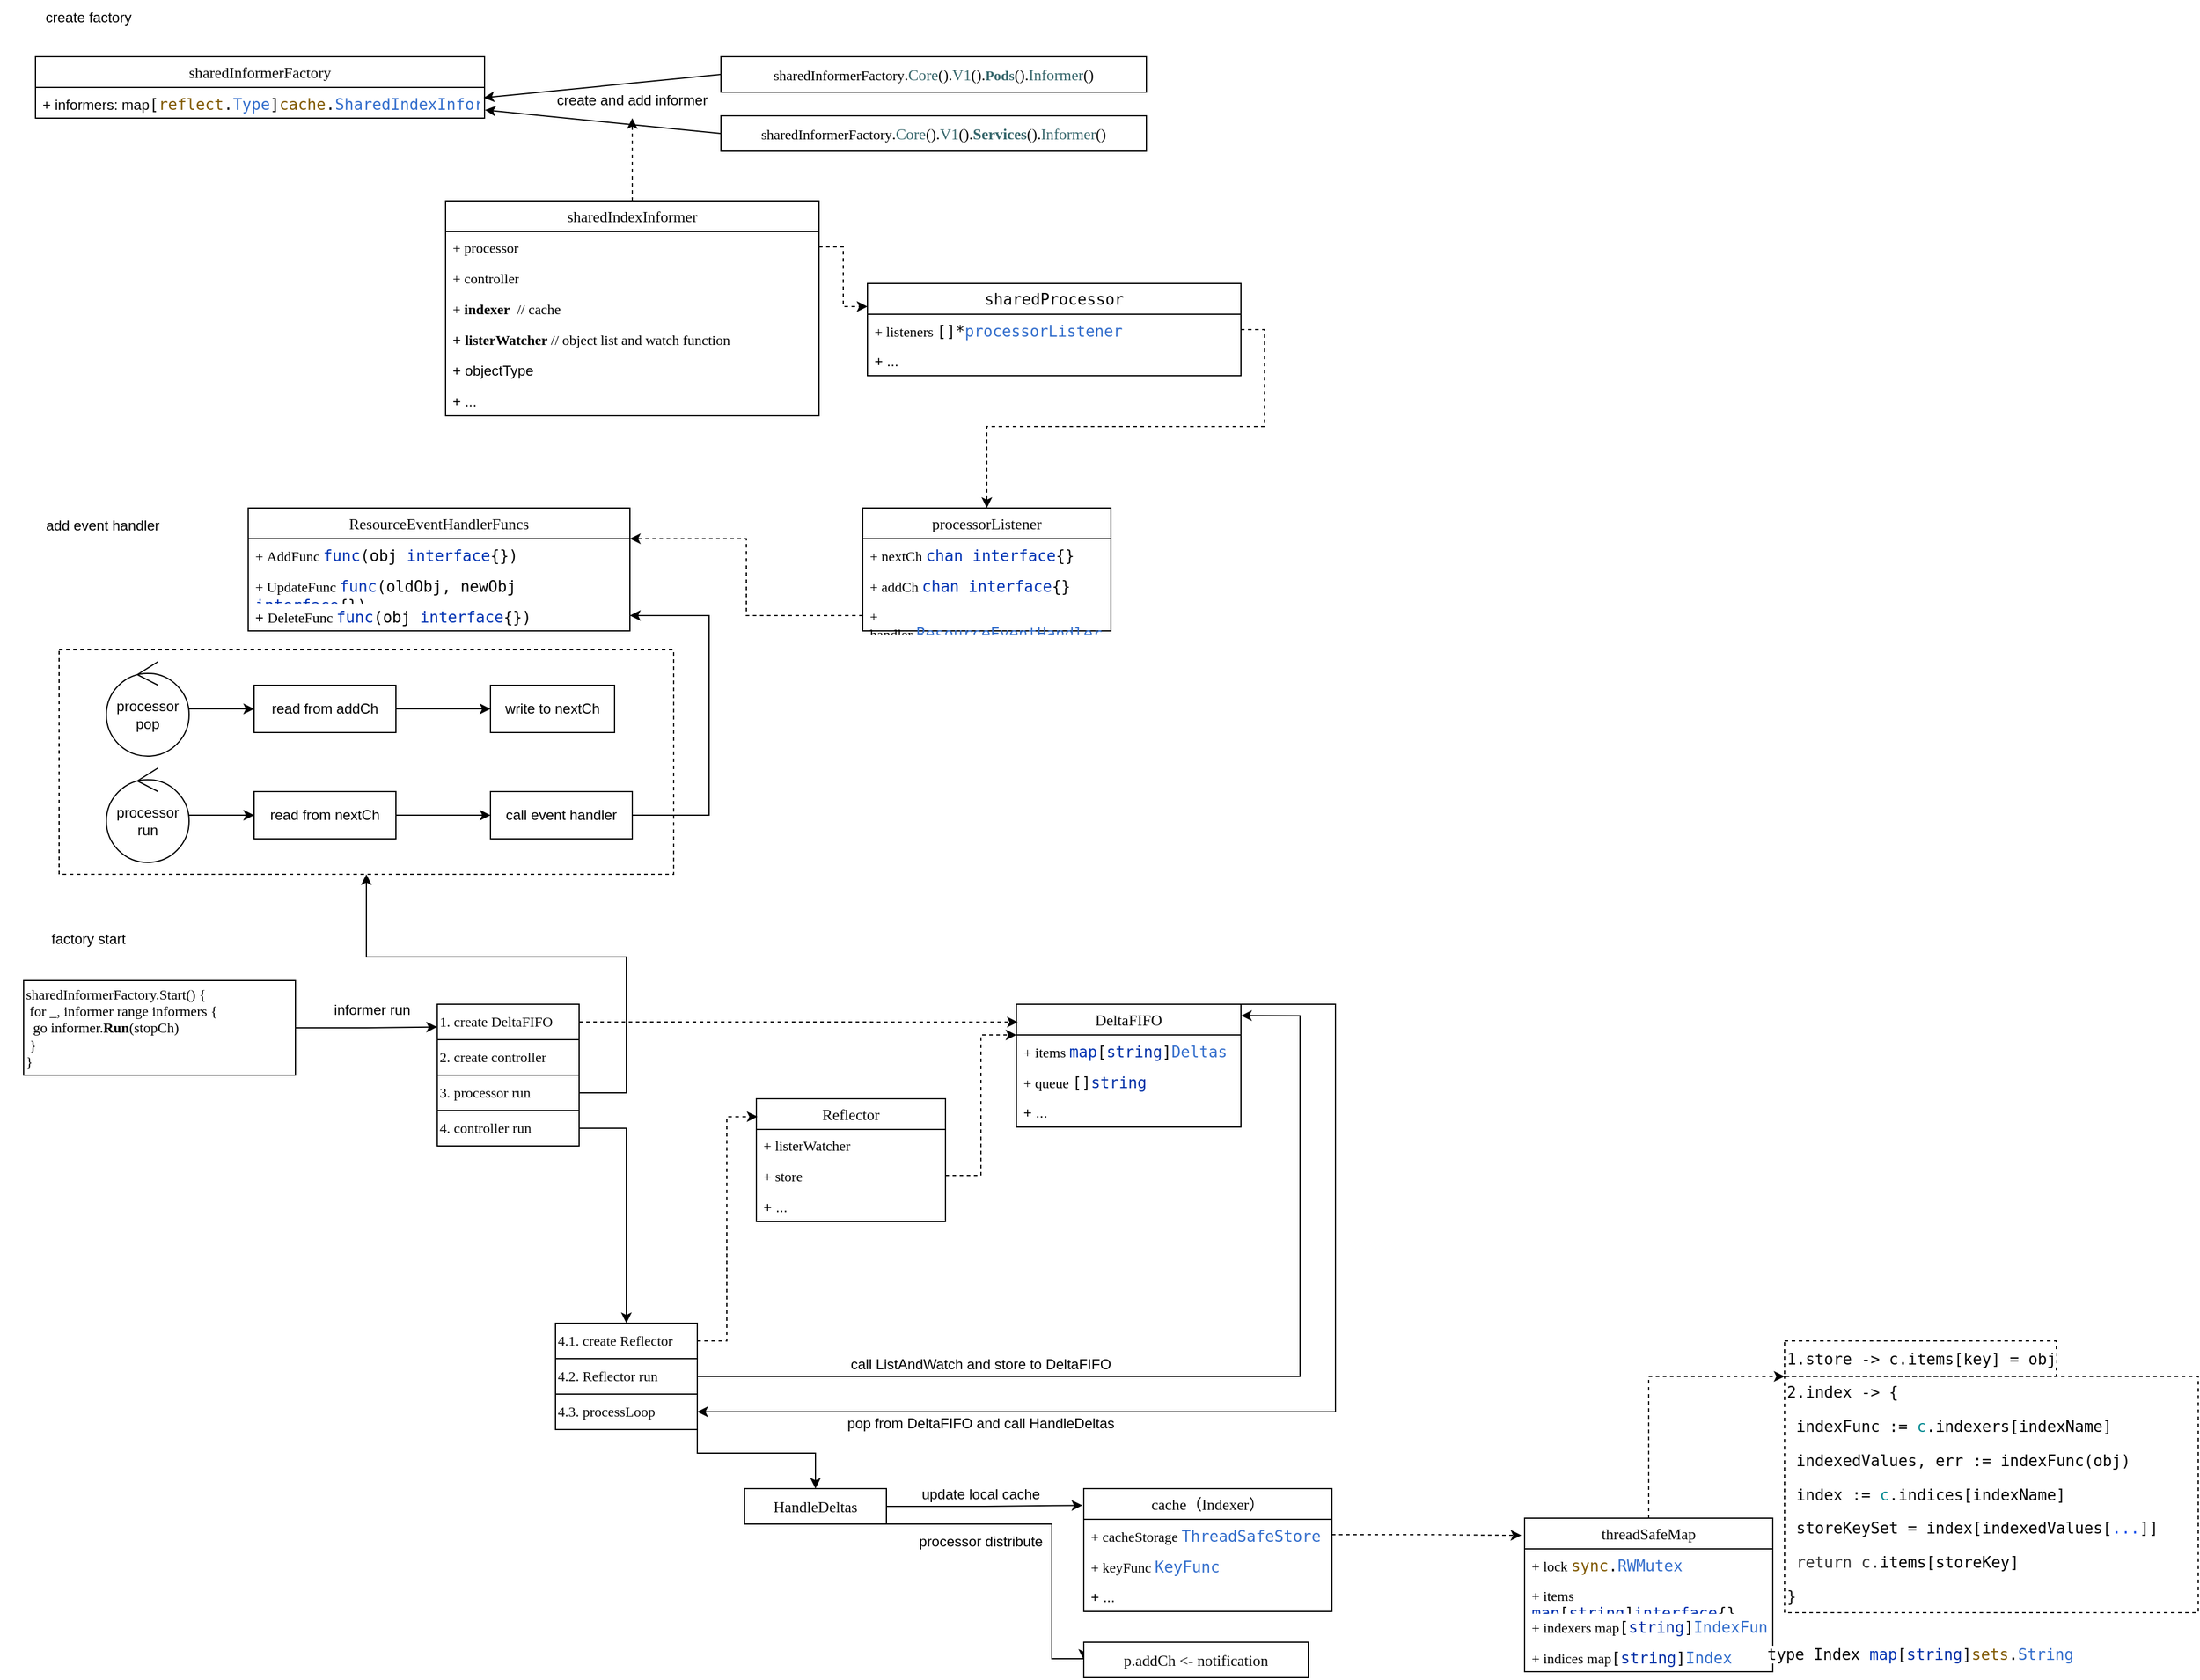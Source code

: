 <mxfile version="21.2.1" type="github">
  <diagram name="第 1 页" id="pXnhynuYuL10zYPjrUvr">
    <mxGraphModel dx="2022" dy="1832" grid="1" gridSize="10" guides="1" tooltips="1" connect="1" arrows="1" fold="1" page="1" pageScale="1" pageWidth="827" pageHeight="1169" math="0" shadow="0">
      <root>
        <mxCell id="0" />
        <mxCell id="1" parent="0" />
        <mxCell id="93oAez3YaGE9cAtWUcLD-48" value="" style="rounded=0;whiteSpace=wrap;html=1;dashed=1;" vertex="1" parent="1">
          <mxGeometry x="-40" y="380" width="520" height="190" as="geometry" />
        </mxCell>
        <mxCell id="JzDECzEAMPXhw-EZGh1U-6" value="&lt;div style=&quot;background-color: rgb(255, 255, 255); color: rgb(8, 8, 8); font-size: 9.8pt;&quot;&gt;sharedInformerFactory&lt;/div&gt;" style="swimlane;fontStyle=0;childLayout=stackLayout;horizontal=1;startSize=26;fillColor=none;horizontalStack=0;resizeParent=1;resizeParentMax=0;resizeLast=0;collapsible=1;marginBottom=0;whiteSpace=wrap;html=1;fontFamily=Comic Sans MS;" parent="1" vertex="1">
          <mxGeometry x="-60" y="-122" width="380" height="52" as="geometry" />
        </mxCell>
        <mxCell id="JzDECzEAMPXhw-EZGh1U-7" value="+&amp;nbsp;informers&lt;span style=&quot;background-color: initial;&quot;&gt;:&amp;nbsp;&lt;/span&gt;map&lt;span style=&quot;background-color: rgb(255, 255, 255); color: rgb(8, 8, 8); font-family: &amp;quot;JetBrains Mono&amp;quot;, monospace; font-size: 9.8pt;&quot;&gt;[&lt;/span&gt;&lt;span style=&quot;font-family: &amp;quot;JetBrains Mono&amp;quot;, monospace; font-size: 9.8pt; color: rgb(128, 89, 0);&quot;&gt;reflect&lt;/span&gt;&lt;span style=&quot;background-color: rgb(255, 255, 255); color: rgb(8, 8, 8); font-family: &amp;quot;JetBrains Mono&amp;quot;, monospace; font-size: 9.8pt;&quot;&gt;.&lt;/span&gt;&lt;span style=&quot;font-family: &amp;quot;JetBrains Mono&amp;quot;, monospace; font-size: 9.8pt; color: rgb(51, 110, 204);&quot;&gt;Type&lt;/span&gt;&lt;span style=&quot;background-color: rgb(255, 255, 255); color: rgb(8, 8, 8); font-family: &amp;quot;JetBrains Mono&amp;quot;, monospace; font-size: 9.8pt;&quot;&gt;]&lt;/span&gt;&lt;span style=&quot;font-family: &amp;quot;JetBrains Mono&amp;quot;, monospace; font-size: 9.8pt; color: rgb(128, 89, 0);&quot;&gt;cache&lt;/span&gt;&lt;span style=&quot;background-color: rgb(255, 255, 255); color: rgb(8, 8, 8); font-family: &amp;quot;JetBrains Mono&amp;quot;, monospace; font-size: 9.8pt;&quot;&gt;.&lt;/span&gt;&lt;span style=&quot;font-family: &amp;quot;JetBrains Mono&amp;quot;, monospace; font-size: 9.8pt; color: rgb(51, 110, 204);&quot;&gt;SharedIndexInformer&lt;/span&gt;" style="text;strokeColor=none;fillColor=none;align=left;verticalAlign=top;spacingLeft=4;spacingRight=4;overflow=hidden;rotatable=0;points=[[0,0.5],[1,0.5]];portConstraint=eastwest;whiteSpace=wrap;html=1;" parent="JzDECzEAMPXhw-EZGh1U-6" vertex="1">
          <mxGeometry y="26" width="380" height="26" as="geometry" />
        </mxCell>
        <mxCell id="JzDECzEAMPXhw-EZGh1U-10" value="sharedInformerFactory&lt;span style=&quot;background-color: rgb(255, 255, 255); color: rgb(8, 8, 8); font-size: 9.8pt;&quot;&gt;.&lt;/span&gt;&lt;span style=&quot;font-size: 9.8pt; color: rgb(54, 102, 107);&quot;&gt;Core&lt;/span&gt;&lt;span style=&quot;background-color: rgb(255, 255, 255); color: rgb(8, 8, 8); font-size: 9.8pt;&quot;&gt;().&lt;/span&gt;&lt;span style=&quot;font-size: 9.8pt; color: rgb(54, 102, 107);&quot;&gt;V1&lt;/span&gt;&lt;span style=&quot;background-color: rgb(255, 255, 255); color: rgb(8, 8, 8); font-size: 9.8pt;&quot;&gt;().&lt;/span&gt;&lt;span style=&quot;font-size: 9.8pt; color: rgb(54, 102, 107);&quot;&gt;&lt;b&gt;Services&lt;/b&gt;&lt;/span&gt;&lt;span style=&quot;background-color: rgb(255, 255, 255); color: rgb(8, 8, 8); font-size: 9.8pt;&quot;&gt;().&lt;/span&gt;&lt;span style=&quot;font-size: 9.8pt; color: rgb(54, 102, 107);&quot;&gt;Informer&lt;/span&gt;&lt;span style=&quot;background-color: rgb(255, 255, 255); color: rgb(8, 8, 8); font-size: 9.8pt;&quot;&gt;()&lt;/span&gt;" style="html=1;whiteSpace=wrap;fontFamily=Comic Sans MS;" parent="1" vertex="1">
          <mxGeometry x="520" y="-72" width="360" height="30" as="geometry" />
        </mxCell>
        <mxCell id="JzDECzEAMPXhw-EZGh1U-11" value="sharedInformerFactory&lt;span style=&quot;background-color: rgb(255, 255, 255); color: rgb(8, 8, 8); font-size: 9.8pt;&quot;&gt;.&lt;/span&gt;&lt;span style=&quot;font-size: 9.8pt; color: rgb(54, 102, 107);&quot;&gt;Core&lt;/span&gt;&lt;span style=&quot;background-color: rgb(255, 255, 255); color: rgb(8, 8, 8); font-size: 9.8pt;&quot;&gt;().&lt;/span&gt;&lt;span style=&quot;font-size: 9.8pt; color: rgb(54, 102, 107);&quot;&gt;V1&lt;/span&gt;&lt;span style=&quot;background-color: rgb(255, 255, 255); color: rgb(8, 8, 8); font-size: 9.8pt;&quot;&gt;().&lt;/span&gt;&lt;b&gt;&lt;font color=&quot;#36666b&quot;&gt;Pods&lt;/font&gt;&lt;/b&gt;&lt;span style=&quot;background-color: rgb(255, 255, 255); color: rgb(8, 8, 8); font-size: 9.8pt;&quot;&gt;().&lt;/span&gt;&lt;span style=&quot;background-color: initial; font-size: 9.8pt; color: rgb(54, 102, 107);&quot;&gt;Informer&lt;/span&gt;&lt;span style=&quot;background-color: rgb(255, 255, 255); color: rgb(8, 8, 8); font-size: 9.8pt;&quot;&gt;()&lt;/span&gt;" style="html=1;whiteSpace=wrap;fontFamily=Comic Sans MS;" parent="1" vertex="1">
          <mxGeometry x="520" y="-122" width="360" height="30" as="geometry" />
        </mxCell>
        <mxCell id="JzDECzEAMPXhw-EZGh1U-13" value="" style="endArrow=classic;html=1;rounded=0;exitX=0;exitY=0.5;exitDx=0;exitDy=0;entryX=0.998;entryY=0.338;entryDx=0;entryDy=0;entryPerimeter=0;" parent="1" source="JzDECzEAMPXhw-EZGh1U-11" target="JzDECzEAMPXhw-EZGh1U-7" edge="1">
          <mxGeometry width="50" height="50" relative="1" as="geometry">
            <mxPoint x="410" y="-2" as="sourcePoint" />
            <mxPoint x="360" y="-92" as="targetPoint" />
          </mxGeometry>
        </mxCell>
        <mxCell id="JzDECzEAMPXhw-EZGh1U-14" value="" style="endArrow=classic;html=1;rounded=0;exitX=0;exitY=0.5;exitDx=0;exitDy=0;entryX=1.001;entryY=0.736;entryDx=0;entryDy=0;entryPerimeter=0;" parent="1" source="JzDECzEAMPXhw-EZGh1U-10" target="JzDECzEAMPXhw-EZGh1U-7" edge="1">
          <mxGeometry width="50" height="50" relative="1" as="geometry">
            <mxPoint x="477" y="-97" as="sourcePoint" />
            <mxPoint x="329" y="-67" as="targetPoint" />
          </mxGeometry>
        </mxCell>
        <mxCell id="JzDECzEAMPXhw-EZGh1U-15" value="create and add informer" style="text;html=1;strokeColor=none;fillColor=none;align=center;verticalAlign=middle;whiteSpace=wrap;rounded=0;" parent="1" vertex="1">
          <mxGeometry x="370" y="-100" width="150" height="30" as="geometry" />
        </mxCell>
        <mxCell id="JzDECzEAMPXhw-EZGh1U-84" value="" style="edgeStyle=orthogonalEdgeStyle;rounded=0;orthogonalLoop=1;jettySize=auto;html=1;entryX=-0.002;entryY=0.643;entryDx=0;entryDy=0;entryPerimeter=0;" parent="1" source="JzDECzEAMPXhw-EZGh1U-16" target="JzDECzEAMPXhw-EZGh1U-35" edge="1">
          <mxGeometry relative="1" as="geometry" />
        </mxCell>
        <mxCell id="JzDECzEAMPXhw-EZGh1U-16" value="sharedInformerFactory.Start() {&lt;br&gt;&lt;span style=&quot;white-space: pre;&quot;&gt;	&lt;/span&gt;for _, informer range informers {&lt;br&gt;&lt;span style=&quot;white-space: pre;&quot;&gt;&lt;span style=&quot;white-space: pre;&quot;&gt;	&lt;/span&gt;&lt;span style=&quot;white-space: pre;&quot;&gt;	&lt;/span&gt;g&lt;/span&gt;o informer.&lt;b&gt;Run&lt;/b&gt;(stopCh)&lt;br&gt;&lt;span style=&quot;white-space: pre;&quot;&gt;	&lt;/span&gt;}&lt;br&gt;}" style="html=1;whiteSpace=wrap;fontFamily=Comic Sans MS;align=left;" parent="1" vertex="1">
          <mxGeometry x="-70" y="660" width="230" height="80" as="geometry" />
        </mxCell>
        <mxCell id="JzDECzEAMPXhw-EZGh1U-23" value="" style="edgeStyle=orthogonalEdgeStyle;rounded=0;orthogonalLoop=1;jettySize=auto;html=1;dashed=1;" parent="1" source="JzDECzEAMPXhw-EZGh1U-17" target="JzDECzEAMPXhw-EZGh1U-15" edge="1">
          <mxGeometry relative="1" as="geometry" />
        </mxCell>
        <mxCell id="JzDECzEAMPXhw-EZGh1U-17" value="&lt;div style=&quot;background-color: rgb(255, 255, 255); color: rgb(8, 8, 8); font-size: 9.8pt;&quot;&gt;&lt;pre style=&quot;font-size: 9.8pt;&quot;&gt;&lt;font face=&quot;Comic Sans MS&quot;&gt;sharedIndexInformer&lt;/font&gt;&lt;/pre&gt;&lt;/div&gt;" style="swimlane;fontStyle=0;childLayout=stackLayout;horizontal=1;startSize=26;fillColor=none;horizontalStack=0;resizeParent=1;resizeParentMax=0;resizeLast=0;collapsible=1;marginBottom=0;whiteSpace=wrap;html=1;fontFamily=Comic Sans MS;" parent="1" vertex="1">
          <mxGeometry x="287" width="316" height="182" as="geometry" />
        </mxCell>
        <mxCell id="JzDECzEAMPXhw-EZGh1U-18" value="+&amp;nbsp;processor" style="text;strokeColor=none;fillColor=none;align=left;verticalAlign=top;spacingLeft=4;spacingRight=4;overflow=hidden;rotatable=0;points=[[0,0.5],[1,0.5]];portConstraint=eastwest;whiteSpace=wrap;html=1;fontFamily=Comic Sans MS;" parent="JzDECzEAMPXhw-EZGh1U-17" vertex="1">
          <mxGeometry y="26" width="316" height="26" as="geometry" />
        </mxCell>
        <mxCell id="JzDECzEAMPXhw-EZGh1U-25" value="+ controller" style="text;strokeColor=none;fillColor=none;align=left;verticalAlign=top;spacingLeft=4;spacingRight=4;overflow=hidden;rotatable=0;points=[[0,0.5],[1,0.5]];portConstraint=eastwest;whiteSpace=wrap;html=1;fontFamily=Comic Sans MS;" parent="JzDECzEAMPXhw-EZGh1U-17" vertex="1">
          <mxGeometry y="52" width="316" height="26" as="geometry" />
        </mxCell>
        <mxCell id="JzDECzEAMPXhw-EZGh1U-19" value="+&amp;nbsp;&lt;b&gt;indexer&amp;nbsp; &lt;/b&gt;// cache" style="text;strokeColor=none;fillColor=none;align=left;verticalAlign=top;spacingLeft=4;spacingRight=4;overflow=hidden;rotatable=0;points=[[0,0.5],[1,0.5]];portConstraint=eastwest;whiteSpace=wrap;html=1;fontFamily=Comic Sans MS;" parent="JzDECzEAMPXhw-EZGh1U-17" vertex="1">
          <mxGeometry y="78" width="316" height="26" as="geometry" />
        </mxCell>
        <mxCell id="JzDECzEAMPXhw-EZGh1U-20" value="+&amp;nbsp;&lt;font style=&quot;&quot; face=&quot;Comic Sans MS&quot;&gt;&lt;b&gt;listerWatcher &lt;/b&gt;// object list and watch function&lt;/font&gt;" style="text;strokeColor=none;fillColor=none;align=left;verticalAlign=top;spacingLeft=4;spacingRight=4;overflow=hidden;rotatable=0;points=[[0,0.5],[1,0.5]];portConstraint=eastwest;whiteSpace=wrap;html=1;" parent="JzDECzEAMPXhw-EZGh1U-17" vertex="1">
          <mxGeometry y="104" width="316" height="26" as="geometry" />
        </mxCell>
        <mxCell id="JzDECzEAMPXhw-EZGh1U-21" value="+&amp;nbsp;objectType" style="text;strokeColor=none;fillColor=none;align=left;verticalAlign=top;spacingLeft=4;spacingRight=4;overflow=hidden;rotatable=0;points=[[0,0.5],[1,0.5]];portConstraint=eastwest;whiteSpace=wrap;html=1;" parent="JzDECzEAMPXhw-EZGh1U-17" vertex="1">
          <mxGeometry y="130" width="316" height="26" as="geometry" />
        </mxCell>
        <mxCell id="JzDECzEAMPXhw-EZGh1U-22" value="+ ..." style="text;strokeColor=none;fillColor=none;align=left;verticalAlign=top;spacingLeft=4;spacingRight=4;overflow=hidden;rotatable=0;points=[[0,0.5],[1,0.5]];portConstraint=eastwest;whiteSpace=wrap;html=1;" parent="JzDECzEAMPXhw-EZGh1U-17" vertex="1">
          <mxGeometry y="156" width="316" height="26" as="geometry" />
        </mxCell>
        <mxCell id="JzDECzEAMPXhw-EZGh1U-26" value="create factory" style="text;html=1;strokeColor=none;fillColor=none;align=center;verticalAlign=middle;whiteSpace=wrap;rounded=0;fontStyle=0;fontColor=#000000;" parent="1" vertex="1">
          <mxGeometry x="-90" y="-170" width="150" height="30" as="geometry" />
        </mxCell>
        <mxCell id="JzDECzEAMPXhw-EZGh1U-27" value="" style="shape=image;html=1;verticalAlign=top;verticalLabelPosition=bottom;labelBackgroundColor=#ffffff;imageAspect=0;aspect=fixed;image=https://cdn0.iconfinder.com/data/icons/phosphor-bold-vol-3-1/256/number-circle-one-duotone-128.png" parent="1" vertex="1">
          <mxGeometry x="-80" y="-168" width="26" height="26" as="geometry" />
        </mxCell>
        <mxCell id="JzDECzEAMPXhw-EZGh1U-31" value="" style="shape=image;html=1;verticalAlign=top;verticalLabelPosition=bottom;labelBackgroundColor=#ffffff;imageAspect=0;aspect=fixed;image=https://cdn0.iconfinder.com/data/icons/phosphor-bold-vol-3-1/256/number-circle-two-duotone-128.png" parent="1" vertex="1">
          <mxGeometry x="350" y="-97" width="24" height="24" as="geometry" />
        </mxCell>
        <mxCell id="JzDECzEAMPXhw-EZGh1U-32" value="factory start" style="text;html=1;strokeColor=none;fillColor=none;align=center;verticalAlign=middle;whiteSpace=wrap;rounded=0;fontStyle=0;fontColor=#000000;" parent="1" vertex="1">
          <mxGeometry x="-90" y="610" width="150" height="30" as="geometry" />
        </mxCell>
        <mxCell id="JzDECzEAMPXhw-EZGh1U-34" value="" style="shape=image;html=1;verticalAlign=top;verticalLabelPosition=bottom;labelBackgroundColor=#ffffff;imageAspect=0;aspect=fixed;image=https://cdn0.iconfinder.com/data/icons/phosphor-regular-vol-3/256/number-circle-three-128.png" parent="1" vertex="1">
          <mxGeometry x="-80" y="260" width="30" height="30" as="geometry" />
        </mxCell>
        <mxCell id="JzDECzEAMPXhw-EZGh1U-51" value="" style="edgeStyle=orthogonalEdgeStyle;rounded=0;orthogonalLoop=1;jettySize=auto;html=1;entryX=0.006;entryY=0.146;entryDx=0;entryDy=0;entryPerimeter=0;dashed=1;" parent="1" source="JzDECzEAMPXhw-EZGh1U-35" target="JzDECzEAMPXhw-EZGh1U-43" edge="1">
          <mxGeometry relative="1" as="geometry">
            <mxPoint x="440" y="695" as="targetPoint" />
          </mxGeometry>
        </mxCell>
        <mxCell id="JzDECzEAMPXhw-EZGh1U-40" value="" style="edgeStyle=orthogonalEdgeStyle;rounded=0;orthogonalLoop=1;jettySize=auto;html=1;exitX=1;exitY=0.5;exitDx=0;exitDy=0;" parent="1" source="JzDECzEAMPXhw-EZGh1U-38" target="JzDECzEAMPXhw-EZGh1U-39" edge="1">
          <mxGeometry relative="1" as="geometry" />
        </mxCell>
        <mxCell id="JzDECzEAMPXhw-EZGh1U-43" value="&lt;div style=&quot;background-color: rgb(255, 255, 255); color: rgb(8, 8, 8); font-size: 9.8pt;&quot;&gt;&lt;div style=&quot;font-size: 9.8pt;&quot;&gt;DeltaFIFO&lt;br&gt;&lt;/div&gt;&lt;/div&gt;" style="swimlane;fontStyle=0;childLayout=stackLayout;horizontal=1;startSize=26;fillColor=none;horizontalStack=0;resizeParent=1;resizeParentMax=0;resizeLast=0;collapsible=1;marginBottom=0;whiteSpace=wrap;html=1;fontFamily=Comic Sans MS;" parent="1" vertex="1">
          <mxGeometry x="770" y="680" width="190" height="104" as="geometry" />
        </mxCell>
        <mxCell id="JzDECzEAMPXhw-EZGh1U-44" value="+&amp;nbsp;items &lt;span style=&quot;font-family: &amp;quot;JetBrains Mono&amp;quot;, monospace; font-size: 9.8pt; color: rgb(0, 51, 179);&quot;&gt;map&lt;/span&gt;&lt;span style=&quot;background-color: rgb(255, 255, 255); color: rgb(8, 8, 8); font-family: &amp;quot;JetBrains Mono&amp;quot;, monospace; font-size: 9.8pt;&quot;&gt;[&lt;/span&gt;&lt;span style=&quot;font-family: &amp;quot;JetBrains Mono&amp;quot;, monospace; font-size: 9.8pt; color: rgb(0, 47, 166);&quot;&gt;string&lt;/span&gt;&lt;span style=&quot;background-color: rgb(255, 255, 255); color: rgb(8, 8, 8); font-family: &amp;quot;JetBrains Mono&amp;quot;, monospace; font-size: 9.8pt;&quot;&gt;]&lt;/span&gt;&lt;span style=&quot;font-family: &amp;quot;JetBrains Mono&amp;quot;, monospace; font-size: 9.8pt; color: rgb(51, 110, 204);&quot;&gt;Deltas&lt;/span&gt;" style="text;strokeColor=none;fillColor=none;align=left;verticalAlign=top;spacingLeft=4;spacingRight=4;overflow=hidden;rotatable=0;points=[[0,0.5],[1,0.5]];portConstraint=eastwest;whiteSpace=wrap;html=1;fontFamily=Comic Sans MS;" parent="JzDECzEAMPXhw-EZGh1U-43" vertex="1">
          <mxGeometry y="26" width="190" height="26" as="geometry" />
        </mxCell>
        <mxCell id="JzDECzEAMPXhw-EZGh1U-45" value="+&amp;nbsp;queue &lt;span style=&quot;background-color: rgb(255, 255, 255); color: rgb(8, 8, 8); font-family: &amp;quot;JetBrains Mono&amp;quot;, monospace; font-size: 9.8pt;&quot;&gt;[]&lt;/span&gt;&lt;span style=&quot;font-family: &amp;quot;JetBrains Mono&amp;quot;, monospace; font-size: 9.8pt; color: rgb(0, 47, 166);&quot;&gt;string&lt;/span&gt;" style="text;strokeColor=none;fillColor=none;align=left;verticalAlign=top;spacingLeft=4;spacingRight=4;overflow=hidden;rotatable=0;points=[[0,0.5],[1,0.5]];portConstraint=eastwest;whiteSpace=wrap;html=1;fontFamily=Comic Sans MS;" parent="JzDECzEAMPXhw-EZGh1U-43" vertex="1">
          <mxGeometry y="52" width="190" height="26" as="geometry" />
        </mxCell>
        <mxCell id="JzDECzEAMPXhw-EZGh1U-49" value="+ ..." style="text;strokeColor=none;fillColor=none;align=left;verticalAlign=top;spacingLeft=4;spacingRight=4;overflow=hidden;rotatable=0;points=[[0,0.5],[1,0.5]];portConstraint=eastwest;whiteSpace=wrap;html=1;" parent="JzDECzEAMPXhw-EZGh1U-43" vertex="1">
          <mxGeometry y="78" width="190" height="26" as="geometry" />
        </mxCell>
        <mxCell id="JzDECzEAMPXhw-EZGh1U-52" value="&lt;div style=&quot;background-color: rgb(255, 255, 255); color: rgb(8, 8, 8); font-size: 9.8pt;&quot;&gt;&lt;div style=&quot;font-size: 9.8pt;&quot;&gt;Reflector&lt;br&gt;&lt;/div&gt;&lt;/div&gt;" style="swimlane;fontStyle=0;childLayout=stackLayout;horizontal=1;startSize=26;fillColor=none;horizontalStack=0;resizeParent=1;resizeParentMax=0;resizeLast=0;collapsible=1;marginBottom=0;whiteSpace=wrap;html=1;fontFamily=Comic Sans MS;" parent="1" vertex="1">
          <mxGeometry x="550" y="760" width="160" height="104" as="geometry" />
        </mxCell>
        <mxCell id="JzDECzEAMPXhw-EZGh1U-53" value="+&amp;nbsp;listerWatcher&amp;nbsp;" style="text;strokeColor=none;fillColor=none;align=left;verticalAlign=top;spacingLeft=4;spacingRight=4;overflow=hidden;rotatable=0;points=[[0,0.5],[1,0.5]];portConstraint=eastwest;whiteSpace=wrap;html=1;fontFamily=Comic Sans MS;" parent="JzDECzEAMPXhw-EZGh1U-52" vertex="1">
          <mxGeometry y="26" width="160" height="26" as="geometry" />
        </mxCell>
        <mxCell id="JzDECzEAMPXhw-EZGh1U-56" value="+&amp;nbsp;store" style="text;strokeColor=none;fillColor=none;align=left;verticalAlign=top;spacingLeft=4;spacingRight=4;overflow=hidden;rotatable=0;points=[[0,0.5],[1,0.5]];portConstraint=eastwest;whiteSpace=wrap;html=1;fontFamily=Comic Sans MS;" parent="JzDECzEAMPXhw-EZGh1U-52" vertex="1">
          <mxGeometry y="52" width="160" height="26" as="geometry" />
        </mxCell>
        <mxCell id="JzDECzEAMPXhw-EZGh1U-55" value="+ ..." style="text;strokeColor=none;fillColor=none;align=left;verticalAlign=top;spacingLeft=4;spacingRight=4;overflow=hidden;rotatable=0;points=[[0,0.5],[1,0.5]];portConstraint=eastwest;whiteSpace=wrap;html=1;" parent="JzDECzEAMPXhw-EZGh1U-52" vertex="1">
          <mxGeometry y="78" width="160" height="26" as="geometry" />
        </mxCell>
        <mxCell id="JzDECzEAMPXhw-EZGh1U-58" value="" style="edgeStyle=orthogonalEdgeStyle;rounded=0;orthogonalLoop=1;jettySize=auto;html=1;entryX=0;entryY=0.25;entryDx=0;entryDy=0;exitX=1;exitY=0.5;exitDx=0;exitDy=0;dashed=1;" parent="1" source="JzDECzEAMPXhw-EZGh1U-56" target="JzDECzEAMPXhw-EZGh1U-43" edge="1">
          <mxGeometry relative="1" as="geometry">
            <mxPoint x="370" y="705" as="sourcePoint" />
            <mxPoint x="661" y="705" as="targetPoint" />
            <Array as="points">
              <mxPoint x="740" y="825" />
              <mxPoint x="740" y="706" />
            </Array>
          </mxGeometry>
        </mxCell>
        <mxCell id="JzDECzEAMPXhw-EZGh1U-59" value="" style="group" parent="1" vertex="1" connectable="0">
          <mxGeometry x="380" y="950" width="120" height="90" as="geometry" />
        </mxCell>
        <mxCell id="JzDECzEAMPXhw-EZGh1U-39" value="&lt;div style=&quot;background-color: rgb(255, 255, 255); color: rgb(8, 8, 8); font-size: 12px;&quot;&gt;4.1. create Reflector&lt;/div&gt;" style="html=1;whiteSpace=wrap;fontFamily=Comic Sans MS;align=left;fontSize=12;" parent="JzDECzEAMPXhw-EZGh1U-59" vertex="1">
          <mxGeometry width="120" height="30" as="geometry" />
        </mxCell>
        <mxCell id="JzDECzEAMPXhw-EZGh1U-41" value="&lt;div style=&quot;background-color: rgb(255, 255, 255); color: rgb(8, 8, 8); font-size: 12px;&quot;&gt;4.2. Reflector run&lt;/div&gt;" style="html=1;whiteSpace=wrap;fontFamily=Comic Sans MS;align=left;fontSize=12;" parent="JzDECzEAMPXhw-EZGh1U-59" vertex="1">
          <mxGeometry y="30" width="120" height="30" as="geometry" />
        </mxCell>
        <mxCell id="JzDECzEAMPXhw-EZGh1U-42" value="&lt;div style=&quot;background-color: rgb(255, 255, 255); color: rgb(8, 8, 8); font-size: 12px;&quot;&gt;4.3. processLoop&lt;/div&gt;" style="html=1;whiteSpace=wrap;fontFamily=Comic Sans MS;align=left;fontSize=12;" parent="JzDECzEAMPXhw-EZGh1U-59" vertex="1">
          <mxGeometry y="60" width="120" height="30" as="geometry" />
        </mxCell>
        <mxCell id="JzDECzEAMPXhw-EZGh1U-60" value="" style="edgeStyle=orthogonalEdgeStyle;rounded=0;orthogonalLoop=1;jettySize=auto;html=1;entryX=0.006;entryY=0.146;entryDx=0;entryDy=0;entryPerimeter=0;dashed=1;" parent="1" source="JzDECzEAMPXhw-EZGh1U-39" target="JzDECzEAMPXhw-EZGh1U-52" edge="1">
          <mxGeometry relative="1" as="geometry" />
        </mxCell>
        <mxCell id="JzDECzEAMPXhw-EZGh1U-62" value="" style="edgeStyle=orthogonalEdgeStyle;rounded=0;orthogonalLoop=1;jettySize=auto;html=1;entryX=1.001;entryY=0.093;entryDx=0;entryDy=0;entryPerimeter=0;exitX=1;exitY=0.5;exitDx=0;exitDy=0;" parent="1" source="JzDECzEAMPXhw-EZGh1U-41" target="JzDECzEAMPXhw-EZGh1U-43" edge="1">
          <mxGeometry relative="1" as="geometry">
            <mxPoint x="740" y="1005.0" as="targetPoint" />
            <Array as="points">
              <mxPoint x="1010" y="995" />
              <mxPoint x="1010" y="690" />
            </Array>
          </mxGeometry>
        </mxCell>
        <mxCell id="JzDECzEAMPXhw-EZGh1U-63" value="call ListAndWatch and store to DeltaFIFO" style="text;html=1;strokeColor=none;fillColor=none;align=center;verticalAlign=middle;whiteSpace=wrap;rounded=0;fontStyle=0;fontColor=#000000;" parent="1" vertex="1">
          <mxGeometry x="610" y="970" width="260" height="30" as="geometry" />
        </mxCell>
        <mxCell id="JzDECzEAMPXhw-EZGh1U-64" value="" style="edgeStyle=orthogonalEdgeStyle;rounded=0;orthogonalLoop=1;jettySize=auto;html=1;entryX=1;entryY=0;entryDx=0;entryDy=0;exitX=1;exitY=0.5;exitDx=0;exitDy=0;endArrow=none;endFill=0;startArrow=classic;startFill=1;" parent="1" source="JzDECzEAMPXhw-EZGh1U-42" target="JzDECzEAMPXhw-EZGh1U-43" edge="1">
          <mxGeometry relative="1" as="geometry">
            <mxPoint x="510" y="1005" as="sourcePoint" />
            <mxPoint x="940" y="700" as="targetPoint" />
            <Array as="points">
              <mxPoint x="1040" y="1025" />
              <mxPoint x="1040" y="680" />
            </Array>
          </mxGeometry>
        </mxCell>
        <mxCell id="JzDECzEAMPXhw-EZGh1U-65" value="pop from DeltaFIFO and call HandleDeltas" style="text;html=1;strokeColor=none;fillColor=none;align=center;verticalAlign=middle;whiteSpace=wrap;rounded=0;fontStyle=0;fontColor=#000000;" parent="1" vertex="1">
          <mxGeometry x="610" y="1020" width="260" height="30" as="geometry" />
        </mxCell>
        <mxCell id="JzDECzEAMPXhw-EZGh1U-75" value="" style="edgeStyle=orthogonalEdgeStyle;rounded=0;orthogonalLoop=1;jettySize=auto;html=1;entryX=-0.006;entryY=0.136;entryDx=0;entryDy=0;entryPerimeter=0;" parent="1" source="JzDECzEAMPXhw-EZGh1U-66" target="JzDECzEAMPXhw-EZGh1U-70" edge="1">
          <mxGeometry relative="1" as="geometry">
            <mxPoint x="740" y="1105.0" as="targetPoint" />
          </mxGeometry>
        </mxCell>
        <mxCell id="JzDECzEAMPXhw-EZGh1U-82" value="" style="edgeStyle=orthogonalEdgeStyle;rounded=0;orthogonalLoop=1;jettySize=auto;html=1;entryX=0;entryY=0.5;entryDx=0;entryDy=0;" parent="1" source="JzDECzEAMPXhw-EZGh1U-66" target="93oAez3YaGE9cAtWUcLD-37" edge="1">
          <mxGeometry relative="1" as="geometry">
            <mxPoint x="825.385" y="1233.728" as="targetPoint" />
            <Array as="points">
              <mxPoint x="800" y="1120" />
              <mxPoint x="800" y="1234" />
              <mxPoint x="827" y="1234" />
            </Array>
          </mxGeometry>
        </mxCell>
        <mxCell id="JzDECzEAMPXhw-EZGh1U-66" value="&lt;div style=&quot;background-color: rgb(255, 255, 255); color: rgb(8, 8, 8); font-size: 12px;&quot;&gt;&lt;div style=&quot;font-size: 9.8pt;&quot;&gt;HandleDeltas&lt;/div&gt;&lt;/div&gt;" style="html=1;whiteSpace=wrap;fontFamily=Comic Sans MS;align=center;fontSize=12;" parent="1" vertex="1">
          <mxGeometry x="540" y="1090" width="120" height="30" as="geometry" />
        </mxCell>
        <mxCell id="JzDECzEAMPXhw-EZGh1U-67" value="" style="edgeStyle=orthogonalEdgeStyle;rounded=0;orthogonalLoop=1;jettySize=auto;html=1;exitX=1;exitY=1;exitDx=0;exitDy=0;" parent="1" source="JzDECzEAMPXhw-EZGh1U-42" target="JzDECzEAMPXhw-EZGh1U-66" edge="1">
          <mxGeometry relative="1" as="geometry">
            <Array as="points">
              <mxPoint x="500" y="1060" />
              <mxPoint x="600" y="1060" />
            </Array>
          </mxGeometry>
        </mxCell>
        <mxCell id="93oAez3YaGE9cAtWUcLD-14" value="" style="edgeStyle=orthogonalEdgeStyle;rounded=0;orthogonalLoop=1;jettySize=auto;html=1;exitX=1;exitY=0.5;exitDx=0;exitDy=0;entryX=-0.013;entryY=0.112;entryDx=0;entryDy=0;entryPerimeter=0;dashed=1;" edge="1" parent="1" source="JzDECzEAMPXhw-EZGh1U-71" target="93oAez3YaGE9cAtWUcLD-1">
          <mxGeometry relative="1" as="geometry">
            <mxPoint x="1160" y="1130" as="targetPoint" />
          </mxGeometry>
        </mxCell>
        <mxCell id="JzDECzEAMPXhw-EZGh1U-70" value="&lt;div style=&quot;background-color: rgb(255, 255, 255); color: rgb(8, 8, 8); font-size: 9.8pt;&quot;&gt;&lt;div style=&quot;font-size: 9.8pt;&quot;&gt;&lt;div style=&quot;font-size: 9.8pt;&quot;&gt;cache（Indexer）&lt;/div&gt;&lt;/div&gt;&lt;/div&gt;" style="swimlane;fontStyle=0;childLayout=stackLayout;horizontal=1;startSize=26;fillColor=none;horizontalStack=0;resizeParent=1;resizeParentMax=0;resizeLast=0;collapsible=1;marginBottom=0;whiteSpace=wrap;html=1;fontFamily=Comic Sans MS;" parent="1" vertex="1">
          <mxGeometry x="827" y="1090" width="210" height="104" as="geometry" />
        </mxCell>
        <mxCell id="JzDECzEAMPXhw-EZGh1U-71" value="+&amp;nbsp;cacheStorage &lt;span style=&quot;font-family: &amp;quot;JetBrains Mono&amp;quot;, monospace; font-size: 9.8pt; color: rgb(51, 110, 204);&quot;&gt;ThreadSafeStore&lt;/span&gt;" style="text;strokeColor=none;fillColor=none;align=left;verticalAlign=top;spacingLeft=4;spacingRight=4;overflow=hidden;rotatable=0;points=[[0,0.5],[1,0.5]];portConstraint=eastwest;whiteSpace=wrap;html=1;fontFamily=Comic Sans MS;" parent="JzDECzEAMPXhw-EZGh1U-70" vertex="1">
          <mxGeometry y="26" width="210" height="26" as="geometry" />
        </mxCell>
        <mxCell id="JzDECzEAMPXhw-EZGh1U-72" value="+&amp;nbsp;keyFunc &lt;span style=&quot;font-family: &amp;quot;JetBrains Mono&amp;quot;, monospace; font-size: 9.8pt; color: rgb(51, 110, 204);&quot;&gt;KeyFunc&lt;/span&gt;" style="text;strokeColor=none;fillColor=none;align=left;verticalAlign=top;spacingLeft=4;spacingRight=4;overflow=hidden;rotatable=0;points=[[0,0.5],[1,0.5]];portConstraint=eastwest;whiteSpace=wrap;html=1;fontFamily=Comic Sans MS;" parent="JzDECzEAMPXhw-EZGh1U-70" vertex="1">
          <mxGeometry y="52" width="210" height="26" as="geometry" />
        </mxCell>
        <mxCell id="JzDECzEAMPXhw-EZGh1U-73" value="+ ..." style="text;strokeColor=none;fillColor=none;align=left;verticalAlign=top;spacingLeft=4;spacingRight=4;overflow=hidden;rotatable=0;points=[[0,0.5],[1,0.5]];portConstraint=eastwest;whiteSpace=wrap;html=1;" parent="JzDECzEAMPXhw-EZGh1U-70" vertex="1">
          <mxGeometry y="78" width="210" height="26" as="geometry" />
        </mxCell>
        <mxCell id="JzDECzEAMPXhw-EZGh1U-76" value="update local cache" style="text;html=1;strokeColor=none;fillColor=none;align=center;verticalAlign=middle;whiteSpace=wrap;rounded=0;fontStyle=0;fontColor=#000000;" parent="1" vertex="1">
          <mxGeometry x="680" y="1080" width="120" height="30" as="geometry" />
        </mxCell>
        <mxCell id="JzDECzEAMPXhw-EZGh1U-83" value="processor&amp;nbsp;distribute" style="text;html=1;strokeColor=none;fillColor=none;align=center;verticalAlign=middle;whiteSpace=wrap;rounded=0;fontStyle=0;fontColor=#000000;" parent="1" vertex="1">
          <mxGeometry x="680" y="1120" width="120" height="30" as="geometry" />
        </mxCell>
        <mxCell id="JzDECzEAMPXhw-EZGh1U-85" value="" style="group" parent="1" vertex="1" connectable="0">
          <mxGeometry x="280" y="680" width="120" height="120" as="geometry" />
        </mxCell>
        <mxCell id="JzDECzEAMPXhw-EZGh1U-35" value="&lt;div style=&quot;background-color: rgb(255, 255, 255); color: rgb(8, 8, 8); font-size: 12px;&quot;&gt;1. create DeltaFIFO&lt;/div&gt;" style="html=1;whiteSpace=wrap;fontFamily=Comic Sans MS;align=left;fontSize=12;" parent="JzDECzEAMPXhw-EZGh1U-85" vertex="1">
          <mxGeometry width="120" height="30" as="geometry" />
        </mxCell>
        <mxCell id="JzDECzEAMPXhw-EZGh1U-36" value="&lt;div style=&quot;background-color: rgb(255, 255, 255); color: rgb(8, 8, 8); font-size: 12px;&quot;&gt;2. create controller&lt;/div&gt;" style="html=1;whiteSpace=wrap;fontFamily=Comic Sans MS;align=left;fontSize=12;" parent="JzDECzEAMPXhw-EZGh1U-85" vertex="1">
          <mxGeometry y="30" width="120" height="30" as="geometry" />
        </mxCell>
        <mxCell id="JzDECzEAMPXhw-EZGh1U-37" value="&lt;div style=&quot;background-color: rgb(255, 255, 255); color: rgb(8, 8, 8); font-size: 12px;&quot;&gt;3. processor run&lt;/div&gt;" style="html=1;whiteSpace=wrap;fontFamily=Comic Sans MS;align=left;fontSize=12;" parent="JzDECzEAMPXhw-EZGh1U-85" vertex="1">
          <mxGeometry y="60" width="120" height="30" as="geometry" />
        </mxCell>
        <mxCell id="JzDECzEAMPXhw-EZGh1U-38" value="&lt;div style=&quot;background-color: rgb(255, 255, 255); color: rgb(8, 8, 8); font-size: 12px;&quot;&gt;4. controller run&lt;/div&gt;" style="html=1;whiteSpace=wrap;fontFamily=Comic Sans MS;align=left;fontSize=12;" parent="JzDECzEAMPXhw-EZGh1U-85" vertex="1">
          <mxGeometry y="90" width="120" height="30" as="geometry" />
        </mxCell>
        <mxCell id="JzDECzEAMPXhw-EZGh1U-86" value="informer run" style="text;html=1;strokeColor=none;fillColor=none;align=center;verticalAlign=middle;whiteSpace=wrap;rounded=0;fontStyle=0;fontColor=#000000;" parent="1" vertex="1">
          <mxGeometry x="180" y="670" width="90" height="30" as="geometry" />
        </mxCell>
        <mxCell id="93oAez3YaGE9cAtWUcLD-12" value="" style="edgeStyle=orthogonalEdgeStyle;rounded=0;orthogonalLoop=1;jettySize=auto;html=1;entryX=0;entryY=0;entryDx=0;entryDy=0;exitX=0.5;exitY=0;exitDx=0;exitDy=0;dashed=1;" edge="1" parent="1" source="93oAez3YaGE9cAtWUcLD-1" target="93oAez3YaGE9cAtWUcLD-10">
          <mxGeometry relative="1" as="geometry">
            <mxPoint x="1305" y="1000" as="targetPoint" />
            <Array as="points">
              <mxPoint x="1305" y="995" />
            </Array>
          </mxGeometry>
        </mxCell>
        <mxCell id="93oAez3YaGE9cAtWUcLD-1" value="&lt;div style=&quot;background-color: rgb(255, 255, 255); color: rgb(8, 8, 8); font-size: 9.8pt;&quot;&gt;&lt;div style=&quot;font-size: 9.8pt;&quot;&gt;&lt;div style=&quot;font-size: 9.8pt;&quot;&gt;&lt;div style=&quot;font-size: 9.8pt;&quot;&gt;threadSafeMap&lt;/div&gt;&lt;/div&gt;&lt;/div&gt;&lt;/div&gt;" style="swimlane;fontStyle=0;childLayout=stackLayout;horizontal=1;startSize=26;fillColor=none;horizontalStack=0;resizeParent=1;resizeParentMax=0;resizeLast=0;collapsible=1;marginBottom=0;whiteSpace=wrap;html=1;fontFamily=Comic Sans MS;" vertex="1" parent="1">
          <mxGeometry x="1200" y="1115" width="210" height="130" as="geometry" />
        </mxCell>
        <mxCell id="93oAez3YaGE9cAtWUcLD-2" value="+&amp;nbsp;lock  &lt;span style=&quot;font-family: &amp;quot;JetBrains Mono&amp;quot;, monospace; font-size: 9.8pt; color: rgb(128, 89, 0);&quot;&gt;sync&lt;/span&gt;&lt;span style=&quot;background-color: rgb(255, 255, 255); color: rgb(8, 8, 8); font-family: &amp;quot;JetBrains Mono&amp;quot;, monospace; font-size: 9.8pt;&quot;&gt;.&lt;/span&gt;&lt;span style=&quot;font-family: &amp;quot;JetBrains Mono&amp;quot;, monospace; font-size: 9.8pt; color: rgb(51, 110, 204);&quot;&gt;RWMutex&lt;/span&gt;" style="text;strokeColor=none;fillColor=none;align=left;verticalAlign=top;spacingLeft=4;spacingRight=4;overflow=hidden;rotatable=0;points=[[0,0.5],[1,0.5]];portConstraint=eastwest;whiteSpace=wrap;html=1;fontFamily=Comic Sans MS;" vertex="1" parent="93oAez3YaGE9cAtWUcLD-1">
          <mxGeometry y="26" width="210" height="26" as="geometry" />
        </mxCell>
        <mxCell id="93oAez3YaGE9cAtWUcLD-3" value="+&amp;nbsp;items &lt;span style=&quot;font-family: &amp;quot;JetBrains Mono&amp;quot;, monospace; font-size: 9.8pt; color: rgb(0, 51, 179);&quot;&gt;map&lt;/span&gt;&lt;span style=&quot;background-color: rgb(255, 255, 255); color: rgb(8, 8, 8); font-family: &amp;quot;JetBrains Mono&amp;quot;, monospace; font-size: 9.8pt;&quot;&gt;[&lt;/span&gt;&lt;span style=&quot;font-family: &amp;quot;JetBrains Mono&amp;quot;, monospace; font-size: 9.8pt; color: rgb(0, 47, 166);&quot;&gt;string&lt;/span&gt;&lt;span style=&quot;background-color: rgb(255, 255, 255); color: rgb(8, 8, 8); font-family: &amp;quot;JetBrains Mono&amp;quot;, monospace; font-size: 9.8pt;&quot;&gt;]&lt;/span&gt;&lt;span style=&quot;font-family: &amp;quot;JetBrains Mono&amp;quot;, monospace; font-size: 9.8pt; color: rgb(0, 51, 179);&quot;&gt;interface&lt;/span&gt;&lt;span style=&quot;background-color: rgb(255, 255, 255); color: rgb(8, 8, 8); font-family: &amp;quot;JetBrains Mono&amp;quot;, monospace; font-size: 9.8pt;&quot;&gt;{}&lt;/span&gt;" style="text;strokeColor=none;fillColor=none;align=left;verticalAlign=top;spacingLeft=4;spacingRight=4;overflow=hidden;rotatable=0;points=[[0,0.5],[1,0.5]];portConstraint=eastwest;whiteSpace=wrap;html=1;fontFamily=Comic Sans MS;" vertex="1" parent="93oAez3YaGE9cAtWUcLD-1">
          <mxGeometry y="52" width="210" height="26" as="geometry" />
        </mxCell>
        <mxCell id="93oAez3YaGE9cAtWUcLD-5" value="+&amp;nbsp;indexers&amp;nbsp;map&lt;span style=&quot;background-color: rgb(255, 255, 255); color: rgb(8, 8, 8); font-family: &amp;quot;JetBrains Mono&amp;quot;, monospace; font-size: 9.8pt;&quot;&gt;[&lt;/span&gt;&lt;span style=&quot;font-family: &amp;quot;JetBrains Mono&amp;quot;, monospace; font-size: 9.8pt; color: rgb(0, 47, 166);&quot;&gt;string&lt;/span&gt;&lt;span style=&quot;background-color: rgb(255, 255, 255); color: rgb(8, 8, 8); font-family: &amp;quot;JetBrains Mono&amp;quot;, monospace; font-size: 9.8pt;&quot;&gt;]&lt;/span&gt;&lt;span style=&quot;font-family: &amp;quot;JetBrains Mono&amp;quot;, monospace; font-size: 9.8pt; color: rgb(51, 110, 204);&quot;&gt;IndexFunc&lt;/span&gt;" style="text;strokeColor=none;fillColor=none;align=left;verticalAlign=top;spacingLeft=4;spacingRight=4;overflow=hidden;rotatable=0;points=[[0,0.5],[1,0.5]];portConstraint=eastwest;whiteSpace=wrap;html=1;fontFamily=Comic Sans MS;" vertex="1" parent="93oAez3YaGE9cAtWUcLD-1">
          <mxGeometry y="78" width="210" height="26" as="geometry" />
        </mxCell>
        <mxCell id="93oAez3YaGE9cAtWUcLD-7" value="+&amp;nbsp;indices&amp;nbsp;map&lt;span style=&quot;background-color: rgb(255, 255, 255); color: rgb(8, 8, 8); font-family: &amp;quot;JetBrains Mono&amp;quot;, monospace; font-size: 9.8pt;&quot;&gt;[&lt;/span&gt;&lt;span style=&quot;font-family: &amp;quot;JetBrains Mono&amp;quot;, monospace; font-size: 9.8pt; color: rgb(0, 47, 166);&quot;&gt;string&lt;/span&gt;&lt;span style=&quot;background-color: rgb(255, 255, 255); color: rgb(8, 8, 8); font-family: &amp;quot;JetBrains Mono&amp;quot;, monospace; font-size: 9.8pt;&quot;&gt;]&lt;/span&gt;&lt;span style=&quot;font-family: &amp;quot;JetBrains Mono&amp;quot;, monospace; font-size: 9.8pt; color: rgb(51, 110, 204);&quot;&gt;Index&lt;/span&gt;" style="text;strokeColor=none;fillColor=none;align=left;verticalAlign=top;spacingLeft=4;spacingRight=4;overflow=hidden;rotatable=0;points=[[0,0.5],[1,0.5]];portConstraint=eastwest;whiteSpace=wrap;html=1;fontFamily=Comic Sans MS;" vertex="1" parent="93oAez3YaGE9cAtWUcLD-1">
          <mxGeometry y="104" width="210" height="26" as="geometry" />
        </mxCell>
        <mxCell id="93oAez3YaGE9cAtWUcLD-8" value="&lt;pre style=&quot;background-color:#ffffff;color:#080808;font-family:&#39;JetBrains Mono&#39;,monospace;font-size:9.8pt;&quot;&gt;1.store -&amp;gt; c.&lt;span style=&quot;color:#000000;&quot;&gt;items&lt;/span&gt;[&lt;span style=&quot;color:#000000;&quot;&gt;key&lt;/span&gt;] = &lt;span style=&quot;color:#000000;&quot;&gt;obj&lt;/span&gt;&lt;/pre&gt;" style="text;html=1;strokeColor=default;fillColor=none;align=left;verticalAlign=middle;whiteSpace=wrap;rounded=0;fontColor=#333333;dashed=1;" vertex="1" parent="1">
          <mxGeometry x="1420" y="965" width="230" height="30" as="geometry" />
        </mxCell>
        <mxCell id="93oAez3YaGE9cAtWUcLD-9" value="&lt;pre style=&quot;background-color:#ffffff;color:#080808;font-family:&#39;JetBrains Mono&#39;,monospace;font-size:9.8pt;&quot;&gt;type &lt;span style=&quot;color:#000000;&quot;&gt;Index &lt;/span&gt;&lt;span style=&quot;color:#0033b3;&quot;&gt;map&lt;/span&gt;[&lt;span style=&quot;color:#002fa6;&quot;&gt;string&lt;/span&gt;]&lt;span style=&quot;color:#805900;&quot;&gt;sets&lt;/span&gt;.&lt;span style=&quot;color:#336ecc;&quot;&gt;String&lt;/span&gt;&lt;/pre&gt;" style="text;html=1;strokeColor=none;fillColor=none;align=center;verticalAlign=middle;whiteSpace=wrap;rounded=0;" vertex="1" parent="1">
          <mxGeometry x="1410" y="1215" width="250" height="30" as="geometry" />
        </mxCell>
        <mxCell id="93oAez3YaGE9cAtWUcLD-10" value="&lt;pre style=&quot;background-color:#ffffff;color:#080808;font-family:&#39;JetBrains Mono&#39;,monospace;font-size:9.8pt;&quot;&gt;2.index -&amp;gt; {&lt;/pre&gt;&lt;pre style=&quot;background-color: rgb(255, 255, 255); font-family: &amp;quot;JetBrains Mono&amp;quot;, monospace; font-size: 9.8pt;&quot;&gt;&lt;pre style=&quot;color: rgb(8, 8, 8); font-family: &amp;quot;JetBrains Mono&amp;quot;, monospace; font-size: 9.8pt;&quot;&gt;&lt;span style=&quot;&quot;&gt;	&lt;/span&gt;indexFunc := &lt;span style=&quot;color:#008a91;&quot;&gt;c&lt;/span&gt;.&lt;span style=&quot;color:#000000;&quot;&gt;indexers&lt;/span&gt;[&lt;span style=&quot;color:#000000;&quot;&gt;indexName&lt;/span&gt;]&lt;/pre&gt;&lt;pre style=&quot;color: rgb(8, 8, 8); font-family: &amp;quot;JetBrains Mono&amp;quot;, monospace; font-size: 9.8pt;&quot;&gt;&lt;span style=&quot;&quot;&gt;	&lt;/span&gt;indexedValues, &lt;span style=&quot;font-size: 9.8pt; color: rgb(0, 0, 0);&quot;&gt;err &lt;/span&gt;&lt;span style=&quot;font-size: 9.8pt;&quot;&gt;:= &lt;/span&gt;&lt;span style=&quot;font-size: 9.8pt; color: rgb(0, 0, 0);&quot;&gt;indexFunc&lt;/span&gt;&lt;span style=&quot;font-size: 9.8pt;&quot;&gt;(&lt;/span&gt;&lt;span style=&quot;font-size: 9.8pt; color: rgb(0, 0, 0);&quot;&gt;obj&lt;/span&gt;&lt;span style=&quot;font-size: 9.8pt;&quot;&gt;)&lt;/span&gt;&lt;/pre&gt;&lt;pre style=&quot;color: rgb(8, 8, 8); font-family: &amp;quot;JetBrains Mono&amp;quot;, monospace; font-size: 9.8pt;&quot;&gt;&lt;span style=&quot;&quot;&gt;	&lt;/span&gt;index := &lt;span style=&quot;font-size: 9.8pt; color: rgb(0, 138, 145);&quot;&gt;c&lt;/span&gt;&lt;span style=&quot;font-size: 9.8pt;&quot;&gt;.&lt;/span&gt;&lt;span style=&quot;font-size: 9.8pt; color: rgb(0, 0, 0);&quot;&gt;indices&lt;/span&gt;&lt;span style=&quot;font-size: 9.8pt;&quot;&gt;[&lt;/span&gt;&lt;span style=&quot;font-size: 9.8pt; color: rgb(0, 0, 0);&quot;&gt;indexName&lt;/span&gt;&lt;span style=&quot;font-size: 9.8pt;&quot;&gt;]&lt;/span&gt;&lt;/pre&gt;&lt;pre style=&quot;font-family: &amp;quot;JetBrains Mono&amp;quot;, monospace; font-size: 9.8pt;&quot;&gt;&lt;span style=&quot;color: rgb(8, 8, 8);&quot;&gt;	&lt;/span&gt;&lt;font color=&quot;#080808&quot;&gt;storeKeySet = &lt;/font&gt;&lt;span style=&quot;color: rgb(0, 0, 0); font-size: 9.8pt;&quot;&gt;index&lt;/span&gt;&lt;span style=&quot;color: rgb(8, 8, 8); font-size: 9.8pt;&quot;&gt;[&lt;/span&gt;&lt;span style=&quot;color: rgb(0, 0, 0); font-size: 9.8pt;&quot;&gt;indexedValues&lt;/span&gt;&lt;span style=&quot;font-size: 9.8pt;&quot;&gt;&lt;font color=&quot;#080808&quot;&gt;[&lt;/font&gt;&lt;font color=&quot;#1750eb&quot;&gt;...&lt;/font&gt;&lt;/span&gt;&lt;span style=&quot;color: rgb(8, 8, 8); font-size: 9.8pt;&quot;&gt;]]&lt;/span&gt;&lt;/pre&gt;&lt;pre style=&quot;font-family: &amp;quot;JetBrains Mono&amp;quot;, monospace; font-size: 9.8pt;&quot;&gt;&lt;span style=&quot;&quot;&gt;	&lt;/span&gt;return c.&lt;span style=&quot;font-size: 9.8pt; color: rgb(0, 0, 0);&quot;&gt;items&lt;/span&gt;&lt;span style=&quot;color: rgb(8, 8, 8); font-size: 9.8pt;&quot;&gt;[&lt;/span&gt;&lt;span style=&quot;font-size: 9.8pt; color: rgb(0, 0, 0);&quot;&gt;storeKey&lt;/span&gt;&lt;span style=&quot;color: rgb(8, 8, 8); font-size: 9.8pt;&quot;&gt;]&lt;/span&gt;&lt;br&gt;&lt;/pre&gt;&lt;/pre&gt;&lt;pre style=&quot;background-color: rgb(255, 255, 255); color: rgb(8, 8, 8); font-family: &amp;quot;JetBrains Mono&amp;quot;, monospace; font-size: 9.8pt;&quot;&gt;}&lt;/pre&gt;" style="text;html=1;strokeColor=default;fillColor=none;align=left;verticalAlign=middle;whiteSpace=wrap;rounded=0;fontColor=#333333;dashed=1;" vertex="1" parent="1">
          <mxGeometry x="1420" y="995" width="350" height="200" as="geometry" />
        </mxCell>
        <mxCell id="93oAez3YaGE9cAtWUcLD-15" value="" style="shape=image;html=1;verticalAlign=top;verticalLabelPosition=bottom;labelBackgroundColor=#ffffff;imageAspect=0;aspect=fixed;image=https://cdn0.iconfinder.com/data/icons/phosphor-regular-vol-3/256/number-circle-four-128.png" vertex="1" parent="1">
          <mxGeometry x="-80" y="610" width="30" height="30" as="geometry" />
        </mxCell>
        <mxCell id="93oAez3YaGE9cAtWUcLD-16" value="add event handler" style="text;html=1;strokeColor=none;fillColor=none;align=center;verticalAlign=middle;whiteSpace=wrap;rounded=0;fontStyle=0;fontColor=#000000;" vertex="1" parent="1">
          <mxGeometry x="-78" y="260" width="150" height="30" as="geometry" />
        </mxCell>
        <mxCell id="93oAez3YaGE9cAtWUcLD-17" value="&lt;div style=&quot;background-color: rgb(255, 255, 255); color: rgb(8, 8, 8); font-size: 9.8pt;&quot;&gt;&lt;div style=&quot;font-size: 9.8pt;&quot;&gt;&lt;div style=&quot;font-size: 9.8pt;&quot;&gt;&lt;div style=&quot;font-size: 9.8pt;&quot;&gt;ResourceEventHandlerFuncs&lt;/div&gt;&lt;/div&gt;&lt;/div&gt;&lt;/div&gt;" style="swimlane;fontStyle=0;childLayout=stackLayout;horizontal=1;startSize=26;fillColor=none;horizontalStack=0;resizeParent=1;resizeParentMax=0;resizeLast=0;collapsible=1;marginBottom=0;whiteSpace=wrap;html=1;fontFamily=Comic Sans MS;" vertex="1" parent="1">
          <mxGeometry x="120" y="260" width="323" height="104" as="geometry" />
        </mxCell>
        <mxCell id="93oAez3YaGE9cAtWUcLD-18" value="+&amp;nbsp;AddFunc    &lt;span style=&quot;font-family: &amp;quot;JetBrains Mono&amp;quot;, monospace; font-size: 9.8pt; color: rgb(0, 51, 179);&quot;&gt;func&lt;/span&gt;&lt;span style=&quot;background-color: rgb(255, 255, 255); color: rgb(8, 8, 8); font-family: &amp;quot;JetBrains Mono&amp;quot;, monospace; font-size: 9.8pt;&quot;&gt;(&lt;/span&gt;&lt;span style=&quot;font-family: &amp;quot;JetBrains Mono&amp;quot;, monospace; font-size: 9.8pt;&quot;&gt;obj &lt;/span&gt;&lt;span style=&quot;font-family: &amp;quot;JetBrains Mono&amp;quot;, monospace; font-size: 9.8pt; color: rgb(0, 51, 179);&quot;&gt;interface&lt;/span&gt;&lt;span style=&quot;background-color: rgb(255, 255, 255); color: rgb(8, 8, 8); font-family: &amp;quot;JetBrains Mono&amp;quot;, monospace; font-size: 9.8pt;&quot;&gt;{})&lt;/span&gt;" style="text;strokeColor=none;fillColor=none;align=left;verticalAlign=top;spacingLeft=4;spacingRight=4;overflow=hidden;rotatable=0;points=[[0,0.5],[1,0.5]];portConstraint=eastwest;whiteSpace=wrap;html=1;fontFamily=Comic Sans MS;" vertex="1" parent="93oAez3YaGE9cAtWUcLD-17">
          <mxGeometry y="26" width="323" height="26" as="geometry" />
        </mxCell>
        <mxCell id="93oAez3YaGE9cAtWUcLD-19" value="+&amp;nbsp;UpdateFunc &lt;span style=&quot;font-family: &amp;quot;JetBrains Mono&amp;quot;, monospace; font-size: 9.8pt; color: rgb(0, 51, 179);&quot;&gt;func&lt;/span&gt;&lt;span style=&quot;background-color: rgb(255, 255, 255); color: rgb(8, 8, 8); font-family: &amp;quot;JetBrains Mono&amp;quot;, monospace; font-size: 9.8pt;&quot;&gt;(&lt;/span&gt;&lt;span style=&quot;font-family: &amp;quot;JetBrains Mono&amp;quot;, monospace; font-size: 9.8pt;&quot;&gt;oldObj&lt;/span&gt;&lt;span style=&quot;background-color: rgb(255, 255, 255); color: rgb(8, 8, 8); font-family: &amp;quot;JetBrains Mono&amp;quot;, monospace; font-size: 9.8pt;&quot;&gt;, &lt;/span&gt;&lt;span style=&quot;font-family: &amp;quot;JetBrains Mono&amp;quot;, monospace; font-size: 9.8pt;&quot;&gt;newObj &lt;/span&gt;&lt;span style=&quot;font-family: &amp;quot;JetBrains Mono&amp;quot;, monospace; font-size: 9.8pt; color: rgb(0, 51, 179);&quot;&gt;interface&lt;/span&gt;&lt;span style=&quot;background-color: rgb(255, 255, 255); color: rgb(8, 8, 8); font-family: &amp;quot;JetBrains Mono&amp;quot;, monospace; font-size: 9.8pt;&quot;&gt;{})&lt;/span&gt;" style="text;strokeColor=none;fillColor=none;align=left;verticalAlign=top;spacingLeft=4;spacingRight=4;overflow=hidden;rotatable=0;points=[[0,0.5],[1,0.5]];portConstraint=eastwest;whiteSpace=wrap;html=1;fontFamily=Comic Sans MS;" vertex="1" parent="93oAez3YaGE9cAtWUcLD-17">
          <mxGeometry y="52" width="323" height="26" as="geometry" />
        </mxCell>
        <mxCell id="93oAez3YaGE9cAtWUcLD-20" value="+&amp;nbsp;&lt;font face=&quot;Comic Sans MS&quot;&gt;DeleteFunc &lt;/font&gt;&lt;span style=&quot;font-family: &amp;quot;JetBrains Mono&amp;quot;, monospace; font-size: 9.8pt; color: rgb(0, 51, 179);&quot;&gt;func&lt;/span&gt;&lt;span style=&quot;background-color: rgb(255, 255, 255); color: rgb(8, 8, 8); font-family: &amp;quot;JetBrains Mono&amp;quot;, monospace; font-size: 9.8pt;&quot;&gt;(&lt;/span&gt;&lt;span style=&quot;font-family: &amp;quot;JetBrains Mono&amp;quot;, monospace; font-size: 9.8pt;&quot;&gt;obj &lt;/span&gt;&lt;span style=&quot;font-family: &amp;quot;JetBrains Mono&amp;quot;, monospace; font-size: 9.8pt; color: rgb(0, 51, 179);&quot;&gt;interface&lt;/span&gt;&lt;span style=&quot;background-color: rgb(255, 255, 255); color: rgb(8, 8, 8); font-family: &amp;quot;JetBrains Mono&amp;quot;, monospace; font-size: 9.8pt;&quot;&gt;{})&lt;/span&gt;" style="text;strokeColor=none;fillColor=none;align=left;verticalAlign=top;spacingLeft=4;spacingRight=4;overflow=hidden;rotatable=0;points=[[0,0.5],[1,0.5]];portConstraint=eastwest;whiteSpace=wrap;html=1;" vertex="1" parent="93oAez3YaGE9cAtWUcLD-17">
          <mxGeometry y="78" width="323" height="26" as="geometry" />
        </mxCell>
        <mxCell id="93oAez3YaGE9cAtWUcLD-21" value="&lt;div style=&quot;background-color: rgb(255, 255, 255); color: rgb(8, 8, 8); font-size: 9.8pt;&quot;&gt;&lt;div style=&quot;font-size: 9.8pt;&quot;&gt;&lt;div style=&quot;font-size: 9.8pt;&quot;&gt;&lt;div style=&quot;font-size: 9.8pt;&quot;&gt;&lt;div style=&quot;font-size: 9.8pt;&quot;&gt;processorListener&lt;/div&gt;&lt;/div&gt;&lt;/div&gt;&lt;/div&gt;&lt;/div&gt;" style="swimlane;fontStyle=0;childLayout=stackLayout;horizontal=1;startSize=26;fillColor=none;horizontalStack=0;resizeParent=1;resizeParentMax=0;resizeLast=0;collapsible=1;marginBottom=0;whiteSpace=wrap;html=1;fontFamily=Comic Sans MS;" vertex="1" parent="1">
          <mxGeometry x="640" y="260" width="210" height="104" as="geometry" />
        </mxCell>
        <mxCell id="93oAez3YaGE9cAtWUcLD-22" value="+&amp;nbsp;nextCh &lt;span style=&quot;font-family: &amp;quot;JetBrains Mono&amp;quot;, monospace; font-size: 9.8pt; color: rgb(0, 51, 179);&quot;&gt;chan interface&lt;/span&gt;&lt;span style=&quot;background-color: rgb(255, 255, 255); color: rgb(8, 8, 8); font-family: &amp;quot;JetBrains Mono&amp;quot;, monospace; font-size: 9.8pt;&quot;&gt;{}&lt;/span&gt;" style="text;strokeColor=none;fillColor=none;align=left;verticalAlign=top;spacingLeft=4;spacingRight=4;overflow=hidden;rotatable=0;points=[[0,0.5],[1,0.5]];portConstraint=eastwest;whiteSpace=wrap;html=1;fontFamily=Comic Sans MS;" vertex="1" parent="93oAez3YaGE9cAtWUcLD-21">
          <mxGeometry y="26" width="210" height="26" as="geometry" />
        </mxCell>
        <mxCell id="93oAez3YaGE9cAtWUcLD-23" value="+&amp;nbsp;addCh  &lt;span style=&quot;font-family: &amp;quot;JetBrains Mono&amp;quot;, monospace; font-size: 9.8pt; color: rgb(0, 51, 179);&quot;&gt;chan interface&lt;/span&gt;&lt;span style=&quot;background-color: rgb(255, 255, 255); color: rgb(8, 8, 8); font-family: &amp;quot;JetBrains Mono&amp;quot;, monospace; font-size: 9.8pt;&quot;&gt;{}&lt;/span&gt;" style="text;strokeColor=none;fillColor=none;align=left;verticalAlign=top;spacingLeft=4;spacingRight=4;overflow=hidden;rotatable=0;points=[[0,0.5],[1,0.5]];portConstraint=eastwest;whiteSpace=wrap;html=1;fontFamily=Comic Sans MS;" vertex="1" parent="93oAez3YaGE9cAtWUcLD-21">
          <mxGeometry y="52" width="210" height="26" as="geometry" />
        </mxCell>
        <mxCell id="93oAez3YaGE9cAtWUcLD-24" value="&lt;font face=&quot;Comic Sans MS&quot;&gt;+ handler&lt;/font&gt;&amp;nbsp;&lt;span style=&quot;font-family: &amp;quot;JetBrains Mono&amp;quot;, monospace; font-size: 9.8pt; color: rgb(51, 110, 204);&quot;&gt;ResourceEventHandler&lt;/span&gt;" style="text;strokeColor=none;fillColor=none;align=left;verticalAlign=top;spacingLeft=4;spacingRight=4;overflow=hidden;rotatable=0;points=[[0,0.5],[1,0.5]];portConstraint=eastwest;whiteSpace=wrap;html=1;" vertex="1" parent="93oAez3YaGE9cAtWUcLD-21">
          <mxGeometry y="78" width="210" height="26" as="geometry" />
        </mxCell>
        <mxCell id="93oAez3YaGE9cAtWUcLD-25" value="" style="edgeStyle=orthogonalEdgeStyle;rounded=0;orthogonalLoop=1;jettySize=auto;html=1;entryX=1;entryY=0.25;entryDx=0;entryDy=0;dashed=1;" edge="1" parent="1" source="93oAez3YaGE9cAtWUcLD-24" target="93oAez3YaGE9cAtWUcLD-17">
          <mxGeometry relative="1" as="geometry">
            <mxPoint x="490" y="350" as="targetPoint" />
          </mxGeometry>
        </mxCell>
        <mxCell id="93oAez3YaGE9cAtWUcLD-36" value="" style="edgeStyle=orthogonalEdgeStyle;rounded=0;orthogonalLoop=1;jettySize=auto;html=1;exitX=1;exitY=0.5;exitDx=0;exitDy=0;dashed=1;" edge="1" parent="1" source="93oAez3YaGE9cAtWUcLD-27" target="93oAez3YaGE9cAtWUcLD-21">
          <mxGeometry relative="1" as="geometry">
            <mxPoint x="801.5" y="364" as="targetPoint" />
          </mxGeometry>
        </mxCell>
        <mxCell id="93oAez3YaGE9cAtWUcLD-26" value="&lt;div style=&quot;background-color: rgb(255, 255, 255); color: rgb(8, 8, 8); font-size: 9.8pt;&quot;&gt;&lt;pre style=&quot;font-size: 9.8pt;&quot;&gt;&lt;pre style=&quot;font-family: &amp;quot;JetBrains Mono&amp;quot;, monospace; font-size: 9.8pt;&quot;&gt;sharedProcessor&lt;/pre&gt;&lt;/pre&gt;&lt;/div&gt;" style="swimlane;fontStyle=0;childLayout=stackLayout;horizontal=1;startSize=26;fillColor=none;horizontalStack=0;resizeParent=1;resizeParentMax=0;resizeLast=0;collapsible=1;marginBottom=0;whiteSpace=wrap;html=1;fontFamily=Comic Sans MS;" vertex="1" parent="1">
          <mxGeometry x="644" y="70" width="316" height="78" as="geometry" />
        </mxCell>
        <mxCell id="93oAez3YaGE9cAtWUcLD-27" value="+&amp;nbsp;listeners        &lt;span style=&quot;background-color: rgb(255, 255, 255); color: rgb(8, 8, 8); font-family: &amp;quot;JetBrains Mono&amp;quot;, monospace; font-size: 9.8pt;&quot;&gt;[]*&lt;/span&gt;&lt;span style=&quot;font-family: &amp;quot;JetBrains Mono&amp;quot;, monospace; font-size: 9.8pt; color: rgb(51, 110, 204);&quot;&gt;processorListener&lt;/span&gt;" style="text;strokeColor=none;fillColor=none;align=left;verticalAlign=top;spacingLeft=4;spacingRight=4;overflow=hidden;rotatable=0;points=[[0,0.5],[1,0.5]];portConstraint=eastwest;whiteSpace=wrap;html=1;fontFamily=Comic Sans MS;" vertex="1" parent="93oAez3YaGE9cAtWUcLD-26">
          <mxGeometry y="26" width="316" height="26" as="geometry" />
        </mxCell>
        <mxCell id="93oAez3YaGE9cAtWUcLD-32" value="+ ..." style="text;strokeColor=none;fillColor=none;align=left;verticalAlign=top;spacingLeft=4;spacingRight=4;overflow=hidden;rotatable=0;points=[[0,0.5],[1,0.5]];portConstraint=eastwest;whiteSpace=wrap;html=1;" vertex="1" parent="93oAez3YaGE9cAtWUcLD-26">
          <mxGeometry y="52" width="316" height="26" as="geometry" />
        </mxCell>
        <mxCell id="93oAez3YaGE9cAtWUcLD-33" value="" style="edgeStyle=orthogonalEdgeStyle;rounded=0;orthogonalLoop=1;jettySize=auto;html=1;entryX=0;entryY=0.25;entryDx=0;entryDy=0;dashed=1;" edge="1" parent="1" source="JzDECzEAMPXhw-EZGh1U-18" target="93oAez3YaGE9cAtWUcLD-26">
          <mxGeometry relative="1" as="geometry">
            <mxPoint x="640" y="40" as="targetPoint" />
          </mxGeometry>
        </mxCell>
        <mxCell id="93oAez3YaGE9cAtWUcLD-37" value="&lt;div style=&quot;background-color: rgb(255, 255, 255); color: rgb(8, 8, 8); font-size: 12px;&quot;&gt;&lt;div style=&quot;font-size: 9.8pt;&quot;&gt;p.addCh &amp;lt;- notification&lt;/div&gt;&lt;/div&gt;" style="html=1;whiteSpace=wrap;fontFamily=Comic Sans MS;align=center;fontSize=12;" vertex="1" parent="1">
          <mxGeometry x="827" y="1220" width="190" height="30" as="geometry" />
        </mxCell>
        <mxCell id="93oAez3YaGE9cAtWUcLD-41" value="" style="edgeStyle=orthogonalEdgeStyle;rounded=0;orthogonalLoop=1;jettySize=auto;html=1;" edge="1" parent="1" source="93oAez3YaGE9cAtWUcLD-38" target="93oAez3YaGE9cAtWUcLD-40">
          <mxGeometry relative="1" as="geometry" />
        </mxCell>
        <mxCell id="93oAez3YaGE9cAtWUcLD-38" value="processor pop" style="ellipse;shape=umlControl;whiteSpace=wrap;html=1;" vertex="1" parent="1">
          <mxGeometry y="390" width="70" height="80" as="geometry" />
        </mxCell>
        <mxCell id="93oAez3YaGE9cAtWUcLD-45" value="" style="edgeStyle=orthogonalEdgeStyle;rounded=0;orthogonalLoop=1;jettySize=auto;html=1;" edge="1" parent="1" source="93oAez3YaGE9cAtWUcLD-39" target="93oAez3YaGE9cAtWUcLD-44">
          <mxGeometry relative="1" as="geometry" />
        </mxCell>
        <mxCell id="93oAez3YaGE9cAtWUcLD-39" value="processor run" style="ellipse;shape=umlControl;whiteSpace=wrap;html=1;" vertex="1" parent="1">
          <mxGeometry y="480" width="70" height="80" as="geometry" />
        </mxCell>
        <mxCell id="93oAez3YaGE9cAtWUcLD-43" value="" style="edgeStyle=orthogonalEdgeStyle;rounded=0;orthogonalLoop=1;jettySize=auto;html=1;" edge="1" parent="1" source="93oAez3YaGE9cAtWUcLD-40" target="93oAez3YaGE9cAtWUcLD-42">
          <mxGeometry relative="1" as="geometry" />
        </mxCell>
        <mxCell id="93oAez3YaGE9cAtWUcLD-40" value="read from addCh" style="whiteSpace=wrap;html=1;" vertex="1" parent="1">
          <mxGeometry x="125" y="410" width="120" height="40" as="geometry" />
        </mxCell>
        <mxCell id="93oAez3YaGE9cAtWUcLD-42" value="write to nextCh" style="whiteSpace=wrap;html=1;" vertex="1" parent="1">
          <mxGeometry x="325" y="410" width="105" height="40" as="geometry" />
        </mxCell>
        <mxCell id="93oAez3YaGE9cAtWUcLD-47" value="" style="edgeStyle=orthogonalEdgeStyle;rounded=0;orthogonalLoop=1;jettySize=auto;html=1;" edge="1" parent="1" source="93oAez3YaGE9cAtWUcLD-44" target="93oAez3YaGE9cAtWUcLD-46">
          <mxGeometry relative="1" as="geometry" />
        </mxCell>
        <mxCell id="93oAez3YaGE9cAtWUcLD-44" value="read from nextCh" style="whiteSpace=wrap;html=1;" vertex="1" parent="1">
          <mxGeometry x="125" y="500" width="120" height="40" as="geometry" />
        </mxCell>
        <mxCell id="93oAez3YaGE9cAtWUcLD-50" value="" style="edgeStyle=orthogonalEdgeStyle;rounded=0;orthogonalLoop=1;jettySize=auto;html=1;entryX=1;entryY=0.5;entryDx=0;entryDy=0;" edge="1" parent="1" source="93oAez3YaGE9cAtWUcLD-46" target="93oAez3YaGE9cAtWUcLD-20">
          <mxGeometry relative="1" as="geometry">
            <mxPoint x="525" y="540" as="targetPoint" />
            <Array as="points">
              <mxPoint x="510" y="520" />
              <mxPoint x="510" y="351" />
            </Array>
          </mxGeometry>
        </mxCell>
        <mxCell id="93oAez3YaGE9cAtWUcLD-46" value="call event handler" style="whiteSpace=wrap;html=1;" vertex="1" parent="1">
          <mxGeometry x="325" y="500" width="120" height="40" as="geometry" />
        </mxCell>
        <mxCell id="93oAez3YaGE9cAtWUcLD-52" value="" style="edgeStyle=orthogonalEdgeStyle;rounded=0;orthogonalLoop=1;jettySize=auto;html=1;entryX=0.5;entryY=1;entryDx=0;entryDy=0;" edge="1" parent="1" source="JzDECzEAMPXhw-EZGh1U-37" target="93oAez3YaGE9cAtWUcLD-48">
          <mxGeometry relative="1" as="geometry">
            <mxPoint x="480" y="755" as="targetPoint" />
            <Array as="points">
              <mxPoint x="440" y="755" />
              <mxPoint x="440" y="640" />
              <mxPoint x="220" y="640" />
            </Array>
          </mxGeometry>
        </mxCell>
      </root>
    </mxGraphModel>
  </diagram>
</mxfile>
